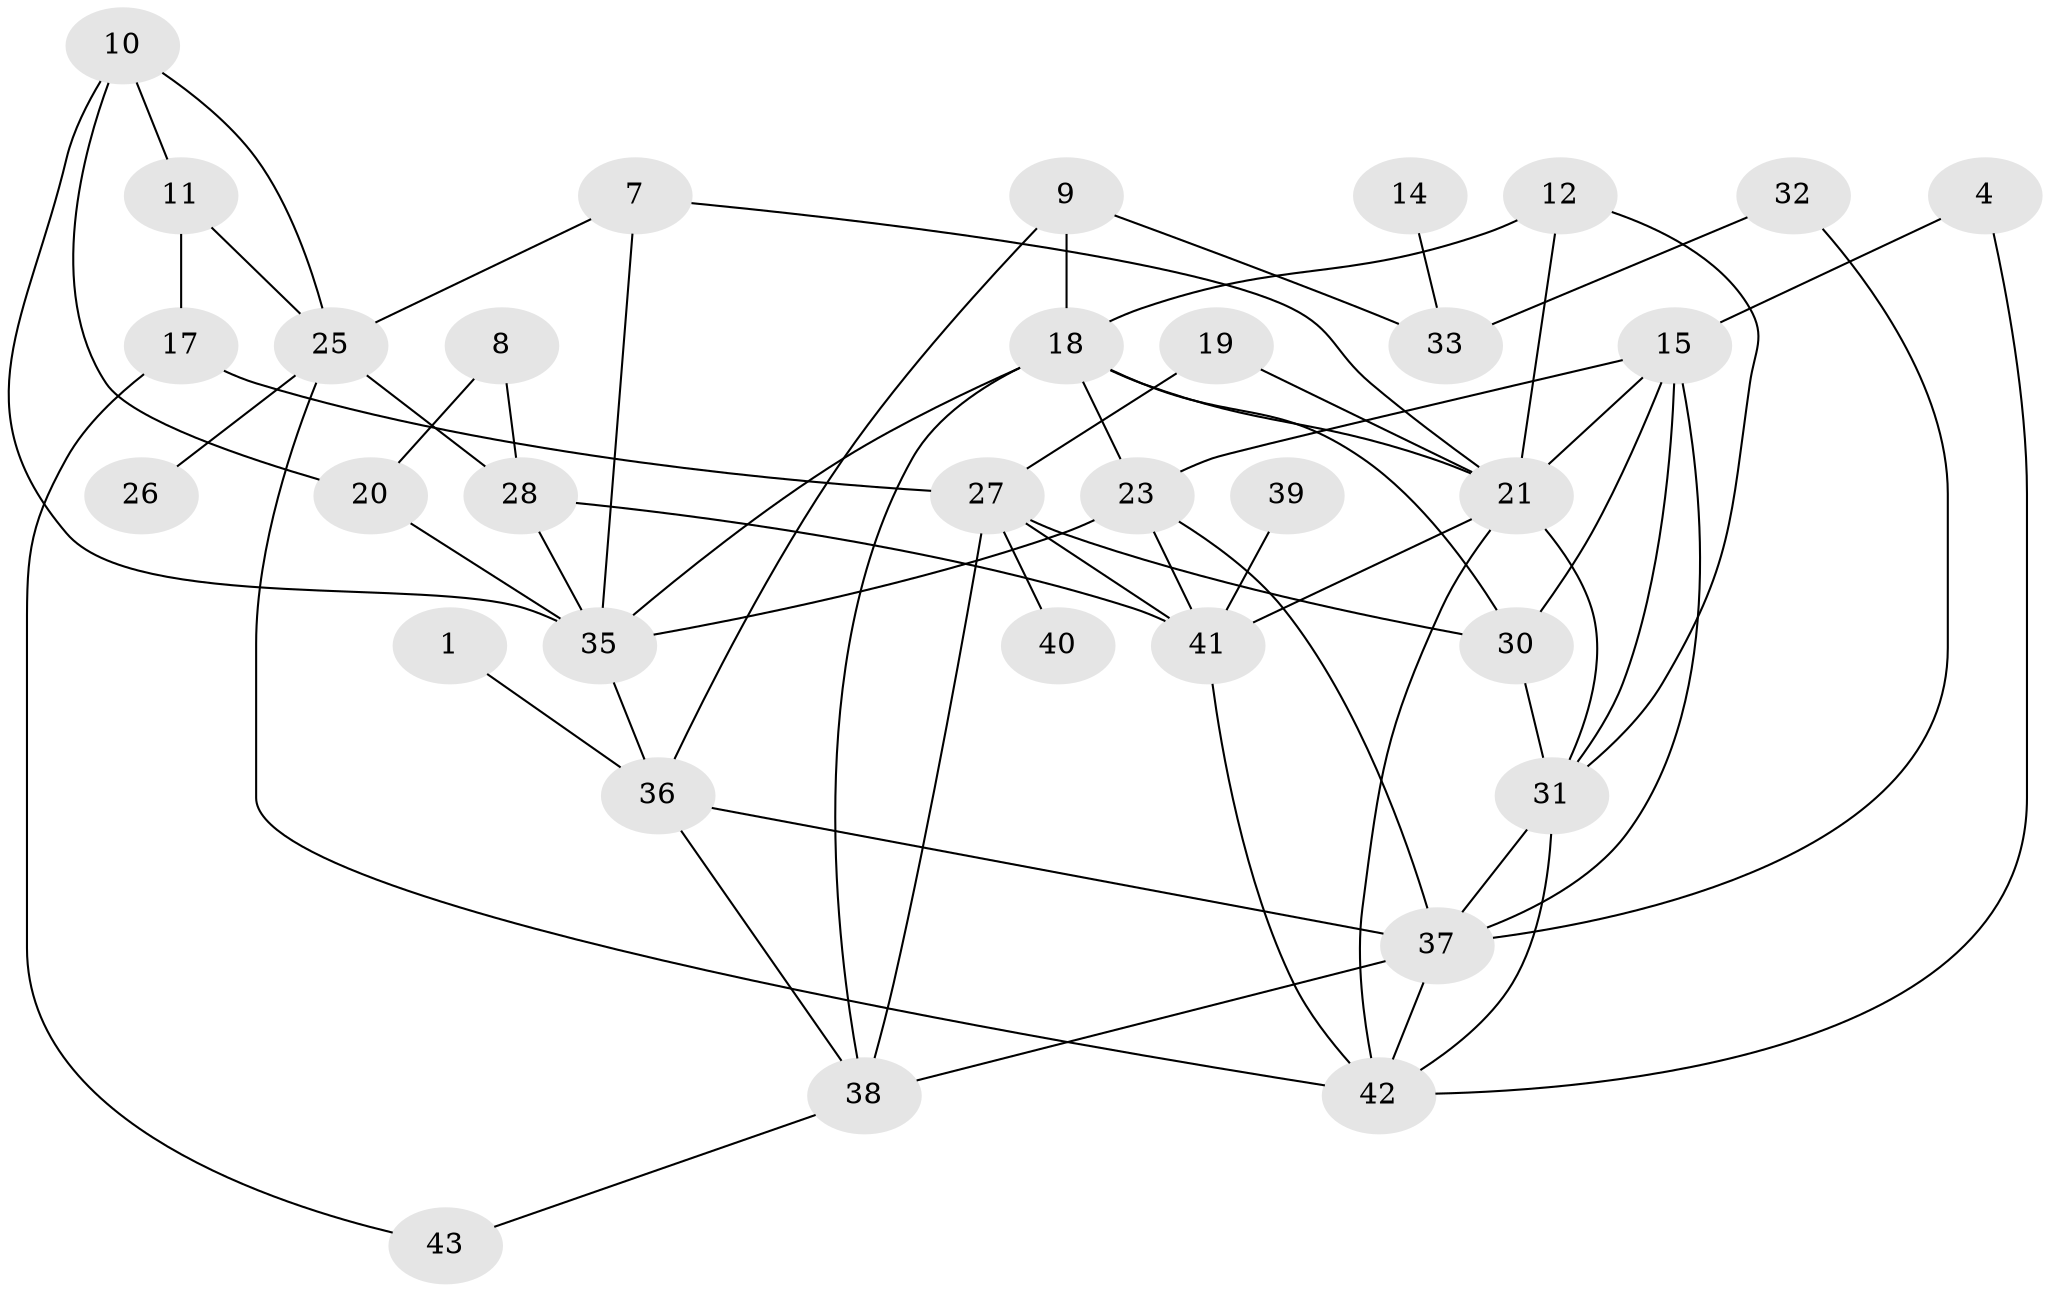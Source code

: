 // original degree distribution, {1: 0.28169014084507044, 2: 0.2746478873239437, 3: 0.19718309859154928, 0: 0.04225352112676056, 4: 0.11267605633802817, 9: 0.007042253521126761, 5: 0.07042253521126761, 7: 0.007042253521126761, 6: 0.007042253521126761}
// Generated by graph-tools (version 1.1) at 2025/35/03/04/25 23:35:54]
// undirected, 33 vertices, 64 edges
graph export_dot {
  node [color=gray90,style=filled];
  1;
  4;
  7;
  8;
  9;
  10;
  11;
  12;
  14;
  15;
  17;
  18;
  19;
  20;
  21;
  23;
  25;
  26;
  27;
  28;
  30;
  31;
  32;
  33;
  35;
  36;
  37;
  38;
  39;
  40;
  41;
  42;
  43;
  1 -- 36 [weight=1.0];
  4 -- 15 [weight=1.0];
  4 -- 42 [weight=1.0];
  7 -- 21 [weight=1.0];
  7 -- 25 [weight=1.0];
  7 -- 35 [weight=1.0];
  8 -- 20 [weight=1.0];
  8 -- 28 [weight=1.0];
  9 -- 18 [weight=2.0];
  9 -- 33 [weight=1.0];
  9 -- 36 [weight=1.0];
  10 -- 11 [weight=1.0];
  10 -- 20 [weight=1.0];
  10 -- 25 [weight=1.0];
  10 -- 35 [weight=1.0];
  11 -- 17 [weight=1.0];
  11 -- 25 [weight=1.0];
  12 -- 18 [weight=2.0];
  12 -- 21 [weight=1.0];
  12 -- 31 [weight=1.0];
  14 -- 33 [weight=1.0];
  15 -- 21 [weight=1.0];
  15 -- 23 [weight=1.0];
  15 -- 30 [weight=1.0];
  15 -- 31 [weight=1.0];
  15 -- 37 [weight=1.0];
  17 -- 27 [weight=1.0];
  17 -- 43 [weight=1.0];
  18 -- 21 [weight=1.0];
  18 -- 23 [weight=1.0];
  18 -- 30 [weight=1.0];
  18 -- 35 [weight=1.0];
  18 -- 38 [weight=1.0];
  19 -- 21 [weight=1.0];
  19 -- 27 [weight=1.0];
  20 -- 35 [weight=1.0];
  21 -- 31 [weight=1.0];
  21 -- 41 [weight=1.0];
  21 -- 42 [weight=1.0];
  23 -- 35 [weight=1.0];
  23 -- 37 [weight=1.0];
  23 -- 41 [weight=1.0];
  25 -- 26 [weight=1.0];
  25 -- 28 [weight=1.0];
  25 -- 42 [weight=1.0];
  27 -- 30 [weight=1.0];
  27 -- 38 [weight=1.0];
  27 -- 40 [weight=1.0];
  27 -- 41 [weight=1.0];
  28 -- 35 [weight=1.0];
  28 -- 41 [weight=1.0];
  30 -- 31 [weight=1.0];
  31 -- 37 [weight=2.0];
  31 -- 42 [weight=1.0];
  32 -- 33 [weight=1.0];
  32 -- 37 [weight=1.0];
  35 -- 36 [weight=2.0];
  36 -- 37 [weight=1.0];
  36 -- 38 [weight=1.0];
  37 -- 38 [weight=1.0];
  37 -- 42 [weight=1.0];
  38 -- 43 [weight=1.0];
  39 -- 41 [weight=1.0];
  41 -- 42 [weight=1.0];
}
